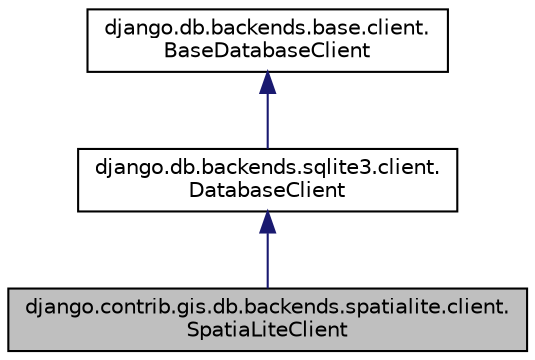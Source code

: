 digraph "django.contrib.gis.db.backends.spatialite.client.SpatiaLiteClient"
{
 // LATEX_PDF_SIZE
  edge [fontname="Helvetica",fontsize="10",labelfontname="Helvetica",labelfontsize="10"];
  node [fontname="Helvetica",fontsize="10",shape=record];
  Node1 [label="django.contrib.gis.db.backends.spatialite.client.\lSpatiaLiteClient",height=0.2,width=0.4,color="black", fillcolor="grey75", style="filled", fontcolor="black",tooltip=" "];
  Node2 -> Node1 [dir="back",color="midnightblue",fontsize="10",style="solid",fontname="Helvetica"];
  Node2 [label="django.db.backends.sqlite3.client.\lDatabaseClient",height=0.2,width=0.4,color="black", fillcolor="white", style="filled",URL="$d5/d9c/classdjango_1_1db_1_1backends_1_1sqlite3_1_1client_1_1_database_client.html",tooltip=" "];
  Node3 -> Node2 [dir="back",color="midnightblue",fontsize="10",style="solid",fontname="Helvetica"];
  Node3 [label="django.db.backends.base.client.\lBaseDatabaseClient",height=0.2,width=0.4,color="black", fillcolor="white", style="filled",URL="$d2/d03/classdjango_1_1db_1_1backends_1_1base_1_1client_1_1_base_database_client.html",tooltip=" "];
}
